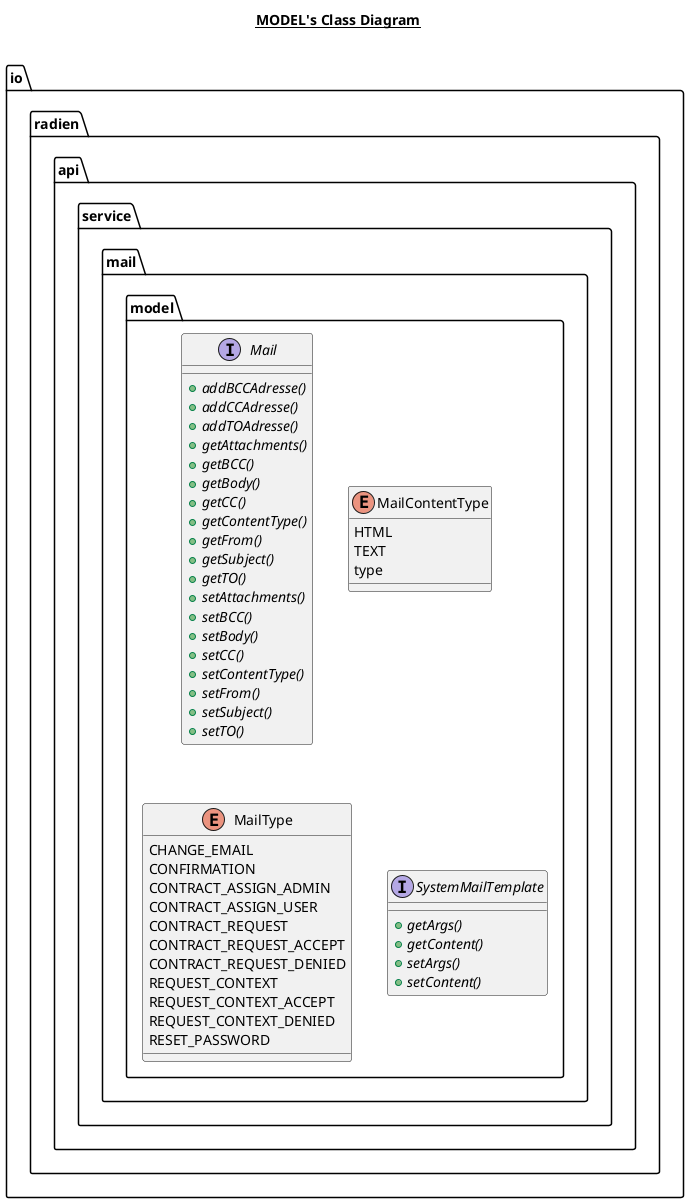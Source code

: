 @startuml

title __MODEL's Class Diagram__\n

  namespace io.radien.api {
    namespace service {
      namespace mail {
        namespace model {
          interface io.radien.api.service.mail.model.Mail {
              {abstract} + addBCCAdresse()
              {abstract} + addCCAdresse()
              {abstract} + addTOAdresse()
              {abstract} + getAttachments()
              {abstract} + getBCC()
              {abstract} + getBody()
              {abstract} + getCC()
              {abstract} + getContentType()
              {abstract} + getFrom()
              {abstract} + getSubject()
              {abstract} + getTO()
              {abstract} + setAttachments()
              {abstract} + setBCC()
              {abstract} + setBody()
              {abstract} + setCC()
              {abstract} + setContentType()
              {abstract} + setFrom()
              {abstract} + setSubject()
              {abstract} + setTO()
          }
        }
      }
    }
  }
  

  namespace io.radien.api {
    namespace service {
      namespace mail {
        namespace model {
          enum MailContentType {
            HTML
            TEXT
            type
          }
        }
      }
    }
  }
  

  namespace io.radien.api {
    namespace service {
      namespace mail {
        namespace model {
          enum MailType {
            CHANGE_EMAIL
            CONFIRMATION
            CONTRACT_ASSIGN_ADMIN
            CONTRACT_ASSIGN_USER
            CONTRACT_REQUEST
            CONTRACT_REQUEST_ACCEPT
            CONTRACT_REQUEST_DENIED
            REQUEST_CONTEXT
            REQUEST_CONTEXT_ACCEPT
            REQUEST_CONTEXT_DENIED
            RESET_PASSWORD
          }
        }
      }
    }
  }
  

  namespace io.radien.api {
    namespace service {
      namespace mail {
        namespace model {
          interface io.radien.api.service.mail.model.SystemMailTemplate {
              {abstract} + getArgs()
              {abstract} + getContent()
              {abstract} + setArgs()
              {abstract} + setContent()
          }
        }
      }
    }
  }
  








@enduml
